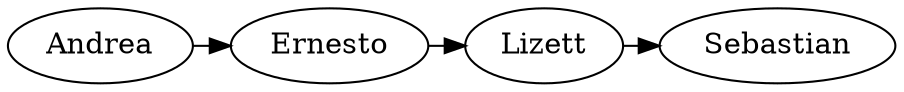 // The Round Table
digraph {
	0 [label=Andrea]
		0 -> 1 [constraint=false]
	1 [label=Ernesto]
		1 -> 2 [constraint=false]
	2 [label=Lizett]
		2 -> 3 [constraint=false]
	3 [label=Sebastian]
}